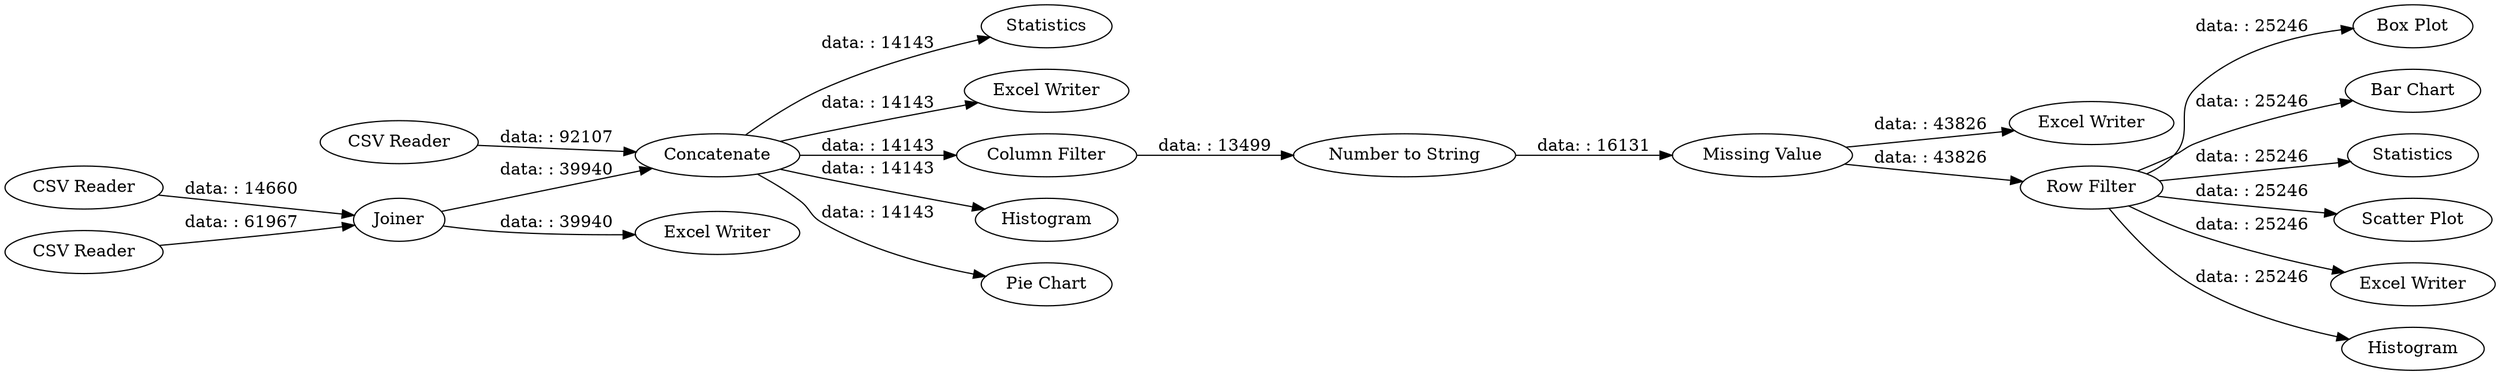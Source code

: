 digraph {
	"-6777822287861098177_27" [label=Statistics]
	"-6777822287861098177_5" [label="Excel Writer"]
	"-6777822287861098177_14" [label="Box Plot"]
	"-6777822287861098177_31" [label="Excel Writer"]
	"-6777822287861098177_1" [label="CSV Reader"]
	"-6777822287861098177_11" [label="Excel Writer"]
	"-6777822287861098177_34" [label=Joiner]
	"-6777822287861098177_17" [label="Bar Chart"]
	"-6777822287861098177_4" [label="Missing Value"]
	"-6777822287861098177_3" [label=Concatenate]
	"-6777822287861098177_25" [label="Column Filter"]
	"-6777822287861098177_18" [label="Row Filter"]
	"-6777822287861098177_13" [label=Statistics]
	"-6777822287861098177_20" [label="CSV Reader"]
	"-6777822287861098177_19" [label=Histogram]
	"-6777822287861098177_26" [label="Number to String"]
	"-6777822287861098177_28" [label="Pie Chart"]
	"-6777822287861098177_30" [label="Scatter Plot"]
	"-6777822287861098177_12" [label="Excel Writer"]
	"-6777822287861098177_29" [label=Histogram]
	"-6777822287861098177_2" [label="CSV Reader"]
	"-6777822287861098177_18" -> "-6777822287861098177_13" [label="data: : 25246"]
	"-6777822287861098177_4" -> "-6777822287861098177_11" [label="data: : 43826"]
	"-6777822287861098177_2" -> "-6777822287861098177_34" [label="data: : 61967"]
	"-6777822287861098177_18" -> "-6777822287861098177_12" [label="data: : 25246"]
	"-6777822287861098177_1" -> "-6777822287861098177_3" [label="data: : 92107"]
	"-6777822287861098177_3" -> "-6777822287861098177_19" [label="data: : 14143"]
	"-6777822287861098177_25" -> "-6777822287861098177_26" [label="data: : 13499"]
	"-6777822287861098177_18" -> "-6777822287861098177_17" [label="data: : 25246"]
	"-6777822287861098177_3" -> "-6777822287861098177_25" [label="data: : 14143"]
	"-6777822287861098177_3" -> "-6777822287861098177_28" [label="data: : 14143"]
	"-6777822287861098177_34" -> "-6777822287861098177_31" [label="data: : 39940"]
	"-6777822287861098177_34" -> "-6777822287861098177_3" [label="data: : 39940"]
	"-6777822287861098177_26" -> "-6777822287861098177_4" [label="data: : 16131"]
	"-6777822287861098177_3" -> "-6777822287861098177_27" [label="data: : 14143"]
	"-6777822287861098177_4" -> "-6777822287861098177_18" [label="data: : 43826"]
	"-6777822287861098177_18" -> "-6777822287861098177_30" [label="data: : 25246"]
	"-6777822287861098177_20" -> "-6777822287861098177_34" [label="data: : 14660"]
	"-6777822287861098177_3" -> "-6777822287861098177_5" [label="data: : 14143"]
	"-6777822287861098177_18" -> "-6777822287861098177_14" [label="data: : 25246"]
	"-6777822287861098177_18" -> "-6777822287861098177_29" [label="data: : 25246"]
	rankdir=LR
}

